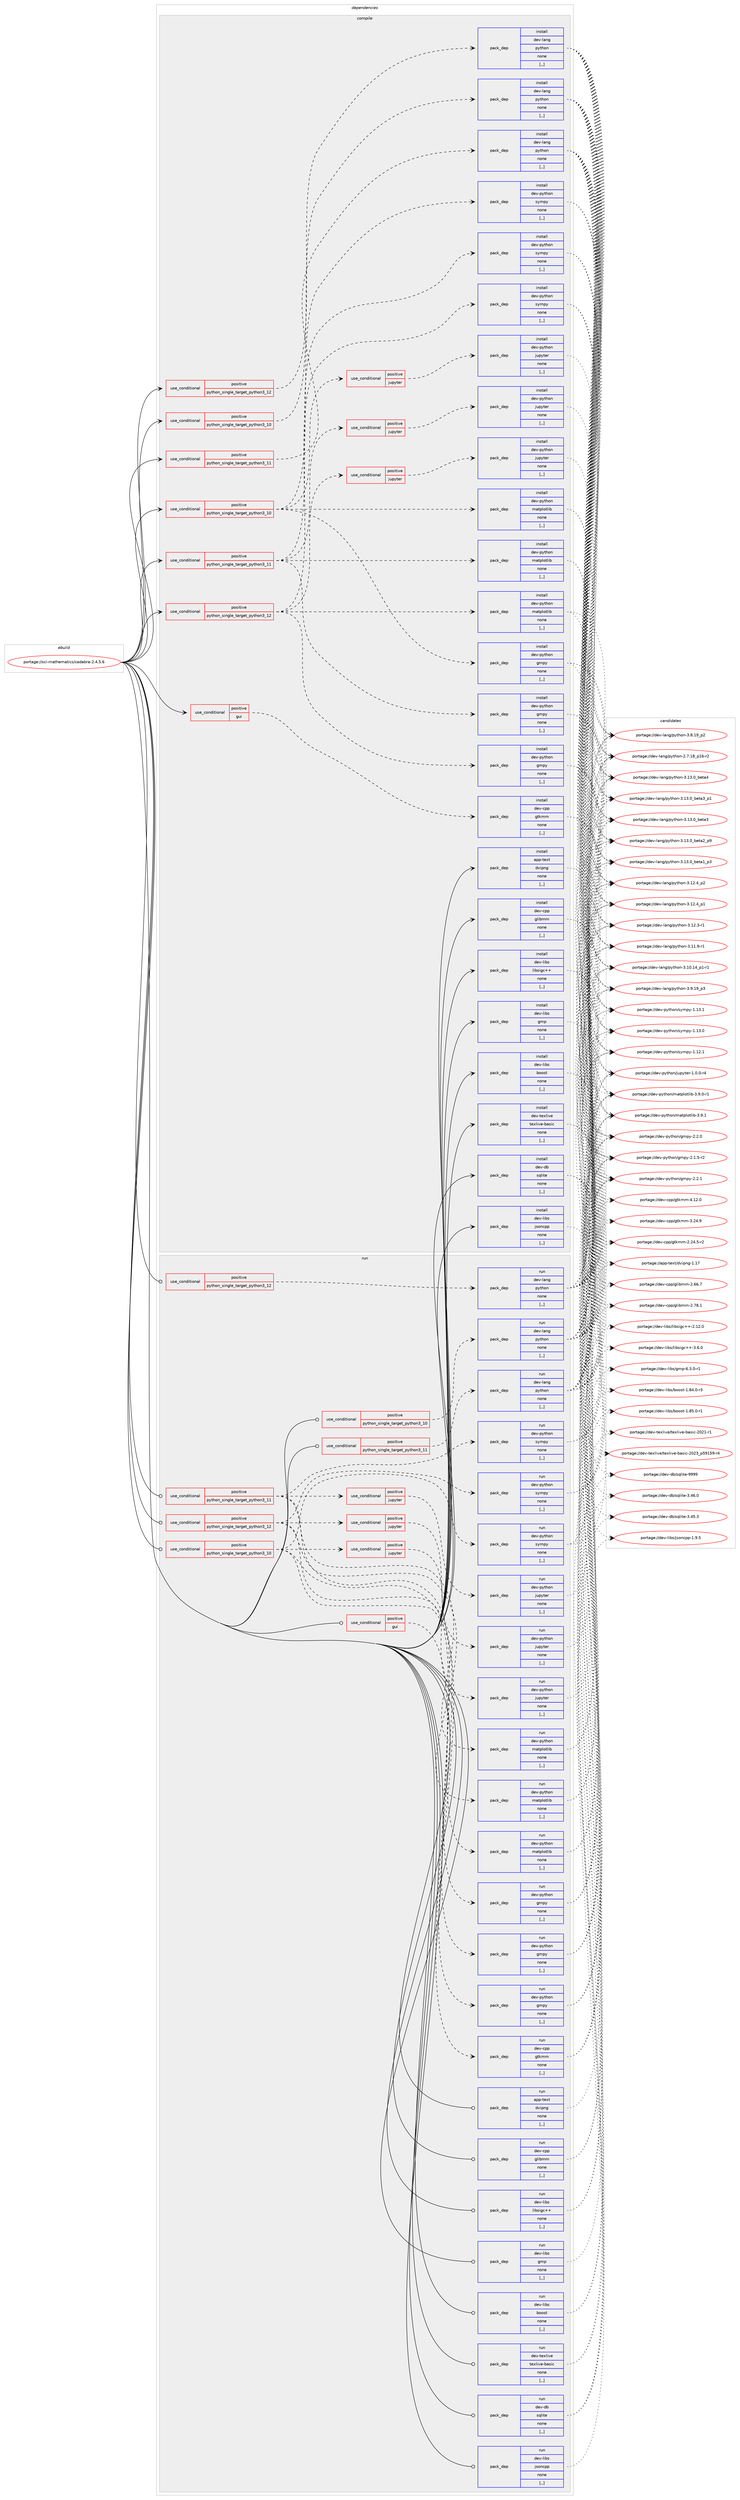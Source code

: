 digraph prolog {

# *************
# Graph options
# *************

newrank=true;
concentrate=true;
compound=true;
graph [rankdir=LR,fontname=Helvetica,fontsize=10,ranksep=1.5];#, ranksep=2.5, nodesep=0.2];
edge  [arrowhead=vee];
node  [fontname=Helvetica,fontsize=10];

# **********
# The ebuild
# **********

subgraph cluster_leftcol {
color=gray;
label=<<i>ebuild</i>>;
id [label="portage://sci-mathematics/cadabra-2.4.5.6", color=red, width=4, href="../sci-mathematics/cadabra-2.4.5.6.svg"];
}

# ****************
# The dependencies
# ****************

subgraph cluster_midcol {
color=gray;
label=<<i>dependencies</i>>;
subgraph cluster_compile {
fillcolor="#eeeeee";
style=filled;
label=<<i>compile</i>>;
subgraph cond108150 {
dependency407735 [label=<<TABLE BORDER="0" CELLBORDER="1" CELLSPACING="0" CELLPADDING="4"><TR><TD ROWSPAN="3" CELLPADDING="10">use_conditional</TD></TR><TR><TD>positive</TD></TR><TR><TD>gui</TD></TR></TABLE>>, shape=none, color=red];
subgraph pack296711 {
dependency407736 [label=<<TABLE BORDER="0" CELLBORDER="1" CELLSPACING="0" CELLPADDING="4" WIDTH="220"><TR><TD ROWSPAN="6" CELLPADDING="30">pack_dep</TD></TR><TR><TD WIDTH="110">install</TD></TR><TR><TD>dev-cpp</TD></TR><TR><TD>gtkmm</TD></TR><TR><TD>none</TD></TR><TR><TD>[,,]</TD></TR></TABLE>>, shape=none, color=blue];
}
dependency407735:e -> dependency407736:w [weight=20,style="dashed",arrowhead="vee"];
}
id:e -> dependency407735:w [weight=20,style="solid",arrowhead="vee"];
subgraph cond108151 {
dependency407737 [label=<<TABLE BORDER="0" CELLBORDER="1" CELLSPACING="0" CELLPADDING="4"><TR><TD ROWSPAN="3" CELLPADDING="10">use_conditional</TD></TR><TR><TD>positive</TD></TR><TR><TD>python_single_target_python3_10</TD></TR></TABLE>>, shape=none, color=red];
subgraph pack296712 {
dependency407738 [label=<<TABLE BORDER="0" CELLBORDER="1" CELLSPACING="0" CELLPADDING="4" WIDTH="220"><TR><TD ROWSPAN="6" CELLPADDING="30">pack_dep</TD></TR><TR><TD WIDTH="110">install</TD></TR><TR><TD>dev-lang</TD></TR><TR><TD>python</TD></TR><TR><TD>none</TD></TR><TR><TD>[,,]</TD></TR></TABLE>>, shape=none, color=blue];
}
dependency407737:e -> dependency407738:w [weight=20,style="dashed",arrowhead="vee"];
}
id:e -> dependency407737:w [weight=20,style="solid",arrowhead="vee"];
subgraph cond108152 {
dependency407739 [label=<<TABLE BORDER="0" CELLBORDER="1" CELLSPACING="0" CELLPADDING="4"><TR><TD ROWSPAN="3" CELLPADDING="10">use_conditional</TD></TR><TR><TD>positive</TD></TR><TR><TD>python_single_target_python3_10</TD></TR></TABLE>>, shape=none, color=red];
subgraph pack296713 {
dependency407740 [label=<<TABLE BORDER="0" CELLBORDER="1" CELLSPACING="0" CELLPADDING="4" WIDTH="220"><TR><TD ROWSPAN="6" CELLPADDING="30">pack_dep</TD></TR><TR><TD WIDTH="110">install</TD></TR><TR><TD>dev-python</TD></TR><TR><TD>gmpy</TD></TR><TR><TD>none</TD></TR><TR><TD>[,,]</TD></TR></TABLE>>, shape=none, color=blue];
}
dependency407739:e -> dependency407740:w [weight=20,style="dashed",arrowhead="vee"];
subgraph pack296714 {
dependency407741 [label=<<TABLE BORDER="0" CELLBORDER="1" CELLSPACING="0" CELLPADDING="4" WIDTH="220"><TR><TD ROWSPAN="6" CELLPADDING="30">pack_dep</TD></TR><TR><TD WIDTH="110">install</TD></TR><TR><TD>dev-python</TD></TR><TR><TD>matplotlib</TD></TR><TR><TD>none</TD></TR><TR><TD>[,,]</TD></TR></TABLE>>, shape=none, color=blue];
}
dependency407739:e -> dependency407741:w [weight=20,style="dashed",arrowhead="vee"];
subgraph pack296715 {
dependency407742 [label=<<TABLE BORDER="0" CELLBORDER="1" CELLSPACING="0" CELLPADDING="4" WIDTH="220"><TR><TD ROWSPAN="6" CELLPADDING="30">pack_dep</TD></TR><TR><TD WIDTH="110">install</TD></TR><TR><TD>dev-python</TD></TR><TR><TD>sympy</TD></TR><TR><TD>none</TD></TR><TR><TD>[,,]</TD></TR></TABLE>>, shape=none, color=blue];
}
dependency407739:e -> dependency407742:w [weight=20,style="dashed",arrowhead="vee"];
subgraph cond108153 {
dependency407743 [label=<<TABLE BORDER="0" CELLBORDER="1" CELLSPACING="0" CELLPADDING="4"><TR><TD ROWSPAN="3" CELLPADDING="10">use_conditional</TD></TR><TR><TD>positive</TD></TR><TR><TD>jupyter</TD></TR></TABLE>>, shape=none, color=red];
subgraph pack296716 {
dependency407744 [label=<<TABLE BORDER="0" CELLBORDER="1" CELLSPACING="0" CELLPADDING="4" WIDTH="220"><TR><TD ROWSPAN="6" CELLPADDING="30">pack_dep</TD></TR><TR><TD WIDTH="110">install</TD></TR><TR><TD>dev-python</TD></TR><TR><TD>jupyter</TD></TR><TR><TD>none</TD></TR><TR><TD>[,,]</TD></TR></TABLE>>, shape=none, color=blue];
}
dependency407743:e -> dependency407744:w [weight=20,style="dashed",arrowhead="vee"];
}
dependency407739:e -> dependency407743:w [weight=20,style="dashed",arrowhead="vee"];
}
id:e -> dependency407739:w [weight=20,style="solid",arrowhead="vee"];
subgraph cond108154 {
dependency407745 [label=<<TABLE BORDER="0" CELLBORDER="1" CELLSPACING="0" CELLPADDING="4"><TR><TD ROWSPAN="3" CELLPADDING="10">use_conditional</TD></TR><TR><TD>positive</TD></TR><TR><TD>python_single_target_python3_11</TD></TR></TABLE>>, shape=none, color=red];
subgraph pack296717 {
dependency407746 [label=<<TABLE BORDER="0" CELLBORDER="1" CELLSPACING="0" CELLPADDING="4" WIDTH="220"><TR><TD ROWSPAN="6" CELLPADDING="30">pack_dep</TD></TR><TR><TD WIDTH="110">install</TD></TR><TR><TD>dev-lang</TD></TR><TR><TD>python</TD></TR><TR><TD>none</TD></TR><TR><TD>[,,]</TD></TR></TABLE>>, shape=none, color=blue];
}
dependency407745:e -> dependency407746:w [weight=20,style="dashed",arrowhead="vee"];
}
id:e -> dependency407745:w [weight=20,style="solid",arrowhead="vee"];
subgraph cond108155 {
dependency407747 [label=<<TABLE BORDER="0" CELLBORDER="1" CELLSPACING="0" CELLPADDING="4"><TR><TD ROWSPAN="3" CELLPADDING="10">use_conditional</TD></TR><TR><TD>positive</TD></TR><TR><TD>python_single_target_python3_11</TD></TR></TABLE>>, shape=none, color=red];
subgraph pack296718 {
dependency407748 [label=<<TABLE BORDER="0" CELLBORDER="1" CELLSPACING="0" CELLPADDING="4" WIDTH="220"><TR><TD ROWSPAN="6" CELLPADDING="30">pack_dep</TD></TR><TR><TD WIDTH="110">install</TD></TR><TR><TD>dev-python</TD></TR><TR><TD>gmpy</TD></TR><TR><TD>none</TD></TR><TR><TD>[,,]</TD></TR></TABLE>>, shape=none, color=blue];
}
dependency407747:e -> dependency407748:w [weight=20,style="dashed",arrowhead="vee"];
subgraph pack296719 {
dependency407749 [label=<<TABLE BORDER="0" CELLBORDER="1" CELLSPACING="0" CELLPADDING="4" WIDTH="220"><TR><TD ROWSPAN="6" CELLPADDING="30">pack_dep</TD></TR><TR><TD WIDTH="110">install</TD></TR><TR><TD>dev-python</TD></TR><TR><TD>matplotlib</TD></TR><TR><TD>none</TD></TR><TR><TD>[,,]</TD></TR></TABLE>>, shape=none, color=blue];
}
dependency407747:e -> dependency407749:w [weight=20,style="dashed",arrowhead="vee"];
subgraph pack296720 {
dependency407750 [label=<<TABLE BORDER="0" CELLBORDER="1" CELLSPACING="0" CELLPADDING="4" WIDTH="220"><TR><TD ROWSPAN="6" CELLPADDING="30">pack_dep</TD></TR><TR><TD WIDTH="110">install</TD></TR><TR><TD>dev-python</TD></TR><TR><TD>sympy</TD></TR><TR><TD>none</TD></TR><TR><TD>[,,]</TD></TR></TABLE>>, shape=none, color=blue];
}
dependency407747:e -> dependency407750:w [weight=20,style="dashed",arrowhead="vee"];
subgraph cond108156 {
dependency407751 [label=<<TABLE BORDER="0" CELLBORDER="1" CELLSPACING="0" CELLPADDING="4"><TR><TD ROWSPAN="3" CELLPADDING="10">use_conditional</TD></TR><TR><TD>positive</TD></TR><TR><TD>jupyter</TD></TR></TABLE>>, shape=none, color=red];
subgraph pack296721 {
dependency407752 [label=<<TABLE BORDER="0" CELLBORDER="1" CELLSPACING="0" CELLPADDING="4" WIDTH="220"><TR><TD ROWSPAN="6" CELLPADDING="30">pack_dep</TD></TR><TR><TD WIDTH="110">install</TD></TR><TR><TD>dev-python</TD></TR><TR><TD>jupyter</TD></TR><TR><TD>none</TD></TR><TR><TD>[,,]</TD></TR></TABLE>>, shape=none, color=blue];
}
dependency407751:e -> dependency407752:w [weight=20,style="dashed",arrowhead="vee"];
}
dependency407747:e -> dependency407751:w [weight=20,style="dashed",arrowhead="vee"];
}
id:e -> dependency407747:w [weight=20,style="solid",arrowhead="vee"];
subgraph cond108157 {
dependency407753 [label=<<TABLE BORDER="0" CELLBORDER="1" CELLSPACING="0" CELLPADDING="4"><TR><TD ROWSPAN="3" CELLPADDING="10">use_conditional</TD></TR><TR><TD>positive</TD></TR><TR><TD>python_single_target_python3_12</TD></TR></TABLE>>, shape=none, color=red];
subgraph pack296722 {
dependency407754 [label=<<TABLE BORDER="0" CELLBORDER="1" CELLSPACING="0" CELLPADDING="4" WIDTH="220"><TR><TD ROWSPAN="6" CELLPADDING="30">pack_dep</TD></TR><TR><TD WIDTH="110">install</TD></TR><TR><TD>dev-lang</TD></TR><TR><TD>python</TD></TR><TR><TD>none</TD></TR><TR><TD>[,,]</TD></TR></TABLE>>, shape=none, color=blue];
}
dependency407753:e -> dependency407754:w [weight=20,style="dashed",arrowhead="vee"];
}
id:e -> dependency407753:w [weight=20,style="solid",arrowhead="vee"];
subgraph cond108158 {
dependency407755 [label=<<TABLE BORDER="0" CELLBORDER="1" CELLSPACING="0" CELLPADDING="4"><TR><TD ROWSPAN="3" CELLPADDING="10">use_conditional</TD></TR><TR><TD>positive</TD></TR><TR><TD>python_single_target_python3_12</TD></TR></TABLE>>, shape=none, color=red];
subgraph pack296723 {
dependency407756 [label=<<TABLE BORDER="0" CELLBORDER="1" CELLSPACING="0" CELLPADDING="4" WIDTH="220"><TR><TD ROWSPAN="6" CELLPADDING="30">pack_dep</TD></TR><TR><TD WIDTH="110">install</TD></TR><TR><TD>dev-python</TD></TR><TR><TD>gmpy</TD></TR><TR><TD>none</TD></TR><TR><TD>[,,]</TD></TR></TABLE>>, shape=none, color=blue];
}
dependency407755:e -> dependency407756:w [weight=20,style="dashed",arrowhead="vee"];
subgraph pack296724 {
dependency407757 [label=<<TABLE BORDER="0" CELLBORDER="1" CELLSPACING="0" CELLPADDING="4" WIDTH="220"><TR><TD ROWSPAN="6" CELLPADDING="30">pack_dep</TD></TR><TR><TD WIDTH="110">install</TD></TR><TR><TD>dev-python</TD></TR><TR><TD>matplotlib</TD></TR><TR><TD>none</TD></TR><TR><TD>[,,]</TD></TR></TABLE>>, shape=none, color=blue];
}
dependency407755:e -> dependency407757:w [weight=20,style="dashed",arrowhead="vee"];
subgraph pack296725 {
dependency407758 [label=<<TABLE BORDER="0" CELLBORDER="1" CELLSPACING="0" CELLPADDING="4" WIDTH="220"><TR><TD ROWSPAN="6" CELLPADDING="30">pack_dep</TD></TR><TR><TD WIDTH="110">install</TD></TR><TR><TD>dev-python</TD></TR><TR><TD>sympy</TD></TR><TR><TD>none</TD></TR><TR><TD>[,,]</TD></TR></TABLE>>, shape=none, color=blue];
}
dependency407755:e -> dependency407758:w [weight=20,style="dashed",arrowhead="vee"];
subgraph cond108159 {
dependency407759 [label=<<TABLE BORDER="0" CELLBORDER="1" CELLSPACING="0" CELLPADDING="4"><TR><TD ROWSPAN="3" CELLPADDING="10">use_conditional</TD></TR><TR><TD>positive</TD></TR><TR><TD>jupyter</TD></TR></TABLE>>, shape=none, color=red];
subgraph pack296726 {
dependency407760 [label=<<TABLE BORDER="0" CELLBORDER="1" CELLSPACING="0" CELLPADDING="4" WIDTH="220"><TR><TD ROWSPAN="6" CELLPADDING="30">pack_dep</TD></TR><TR><TD WIDTH="110">install</TD></TR><TR><TD>dev-python</TD></TR><TR><TD>jupyter</TD></TR><TR><TD>none</TD></TR><TR><TD>[,,]</TD></TR></TABLE>>, shape=none, color=blue];
}
dependency407759:e -> dependency407760:w [weight=20,style="dashed",arrowhead="vee"];
}
dependency407755:e -> dependency407759:w [weight=20,style="dashed",arrowhead="vee"];
}
id:e -> dependency407755:w [weight=20,style="solid",arrowhead="vee"];
subgraph pack296727 {
dependency407761 [label=<<TABLE BORDER="0" CELLBORDER="1" CELLSPACING="0" CELLPADDING="4" WIDTH="220"><TR><TD ROWSPAN="6" CELLPADDING="30">pack_dep</TD></TR><TR><TD WIDTH="110">install</TD></TR><TR><TD>app-text</TD></TR><TR><TD>dvipng</TD></TR><TR><TD>none</TD></TR><TR><TD>[,,]</TD></TR></TABLE>>, shape=none, color=blue];
}
id:e -> dependency407761:w [weight=20,style="solid",arrowhead="vee"];
subgraph pack296728 {
dependency407762 [label=<<TABLE BORDER="0" CELLBORDER="1" CELLSPACING="0" CELLPADDING="4" WIDTH="220"><TR><TD ROWSPAN="6" CELLPADDING="30">pack_dep</TD></TR><TR><TD WIDTH="110">install</TD></TR><TR><TD>dev-cpp</TD></TR><TR><TD>glibmm</TD></TR><TR><TD>none</TD></TR><TR><TD>[,,]</TD></TR></TABLE>>, shape=none, color=blue];
}
id:e -> dependency407762:w [weight=20,style="solid",arrowhead="vee"];
subgraph pack296729 {
dependency407763 [label=<<TABLE BORDER="0" CELLBORDER="1" CELLSPACING="0" CELLPADDING="4" WIDTH="220"><TR><TD ROWSPAN="6" CELLPADDING="30">pack_dep</TD></TR><TR><TD WIDTH="110">install</TD></TR><TR><TD>dev-db</TD></TR><TR><TD>sqlite</TD></TR><TR><TD>none</TD></TR><TR><TD>[,,]</TD></TR></TABLE>>, shape=none, color=blue];
}
id:e -> dependency407763:w [weight=20,style="solid",arrowhead="vee"];
subgraph pack296730 {
dependency407764 [label=<<TABLE BORDER="0" CELLBORDER="1" CELLSPACING="0" CELLPADDING="4" WIDTH="220"><TR><TD ROWSPAN="6" CELLPADDING="30">pack_dep</TD></TR><TR><TD WIDTH="110">install</TD></TR><TR><TD>dev-libs</TD></TR><TR><TD>boost</TD></TR><TR><TD>none</TD></TR><TR><TD>[,,]</TD></TR></TABLE>>, shape=none, color=blue];
}
id:e -> dependency407764:w [weight=20,style="solid",arrowhead="vee"];
subgraph pack296731 {
dependency407765 [label=<<TABLE BORDER="0" CELLBORDER="1" CELLSPACING="0" CELLPADDING="4" WIDTH="220"><TR><TD ROWSPAN="6" CELLPADDING="30">pack_dep</TD></TR><TR><TD WIDTH="110">install</TD></TR><TR><TD>dev-libs</TD></TR><TR><TD>gmp</TD></TR><TR><TD>none</TD></TR><TR><TD>[,,]</TD></TR></TABLE>>, shape=none, color=blue];
}
id:e -> dependency407765:w [weight=20,style="solid",arrowhead="vee"];
subgraph pack296732 {
dependency407766 [label=<<TABLE BORDER="0" CELLBORDER="1" CELLSPACING="0" CELLPADDING="4" WIDTH="220"><TR><TD ROWSPAN="6" CELLPADDING="30">pack_dep</TD></TR><TR><TD WIDTH="110">install</TD></TR><TR><TD>dev-libs</TD></TR><TR><TD>jsoncpp</TD></TR><TR><TD>none</TD></TR><TR><TD>[,,]</TD></TR></TABLE>>, shape=none, color=blue];
}
id:e -> dependency407766:w [weight=20,style="solid",arrowhead="vee"];
subgraph pack296733 {
dependency407767 [label=<<TABLE BORDER="0" CELLBORDER="1" CELLSPACING="0" CELLPADDING="4" WIDTH="220"><TR><TD ROWSPAN="6" CELLPADDING="30">pack_dep</TD></TR><TR><TD WIDTH="110">install</TD></TR><TR><TD>dev-libs</TD></TR><TR><TD>libsigc++</TD></TR><TR><TD>none</TD></TR><TR><TD>[,,]</TD></TR></TABLE>>, shape=none, color=blue];
}
id:e -> dependency407767:w [weight=20,style="solid",arrowhead="vee"];
subgraph pack296734 {
dependency407768 [label=<<TABLE BORDER="0" CELLBORDER="1" CELLSPACING="0" CELLPADDING="4" WIDTH="220"><TR><TD ROWSPAN="6" CELLPADDING="30">pack_dep</TD></TR><TR><TD WIDTH="110">install</TD></TR><TR><TD>dev-texlive</TD></TR><TR><TD>texlive-basic</TD></TR><TR><TD>none</TD></TR><TR><TD>[,,]</TD></TR></TABLE>>, shape=none, color=blue];
}
id:e -> dependency407768:w [weight=20,style="solid",arrowhead="vee"];
}
subgraph cluster_compileandrun {
fillcolor="#eeeeee";
style=filled;
label=<<i>compile and run</i>>;
}
subgraph cluster_run {
fillcolor="#eeeeee";
style=filled;
label=<<i>run</i>>;
subgraph cond108160 {
dependency407769 [label=<<TABLE BORDER="0" CELLBORDER="1" CELLSPACING="0" CELLPADDING="4"><TR><TD ROWSPAN="3" CELLPADDING="10">use_conditional</TD></TR><TR><TD>positive</TD></TR><TR><TD>gui</TD></TR></TABLE>>, shape=none, color=red];
subgraph pack296735 {
dependency407770 [label=<<TABLE BORDER="0" CELLBORDER="1" CELLSPACING="0" CELLPADDING="4" WIDTH="220"><TR><TD ROWSPAN="6" CELLPADDING="30">pack_dep</TD></TR><TR><TD WIDTH="110">run</TD></TR><TR><TD>dev-cpp</TD></TR><TR><TD>gtkmm</TD></TR><TR><TD>none</TD></TR><TR><TD>[,,]</TD></TR></TABLE>>, shape=none, color=blue];
}
dependency407769:e -> dependency407770:w [weight=20,style="dashed",arrowhead="vee"];
}
id:e -> dependency407769:w [weight=20,style="solid",arrowhead="odot"];
subgraph cond108161 {
dependency407771 [label=<<TABLE BORDER="0" CELLBORDER="1" CELLSPACING="0" CELLPADDING="4"><TR><TD ROWSPAN="3" CELLPADDING="10">use_conditional</TD></TR><TR><TD>positive</TD></TR><TR><TD>python_single_target_python3_10</TD></TR></TABLE>>, shape=none, color=red];
subgraph pack296736 {
dependency407772 [label=<<TABLE BORDER="0" CELLBORDER="1" CELLSPACING="0" CELLPADDING="4" WIDTH="220"><TR><TD ROWSPAN="6" CELLPADDING="30">pack_dep</TD></TR><TR><TD WIDTH="110">run</TD></TR><TR><TD>dev-lang</TD></TR><TR><TD>python</TD></TR><TR><TD>none</TD></TR><TR><TD>[,,]</TD></TR></TABLE>>, shape=none, color=blue];
}
dependency407771:e -> dependency407772:w [weight=20,style="dashed",arrowhead="vee"];
}
id:e -> dependency407771:w [weight=20,style="solid",arrowhead="odot"];
subgraph cond108162 {
dependency407773 [label=<<TABLE BORDER="0" CELLBORDER="1" CELLSPACING="0" CELLPADDING="4"><TR><TD ROWSPAN="3" CELLPADDING="10">use_conditional</TD></TR><TR><TD>positive</TD></TR><TR><TD>python_single_target_python3_10</TD></TR></TABLE>>, shape=none, color=red];
subgraph pack296737 {
dependency407774 [label=<<TABLE BORDER="0" CELLBORDER="1" CELLSPACING="0" CELLPADDING="4" WIDTH="220"><TR><TD ROWSPAN="6" CELLPADDING="30">pack_dep</TD></TR><TR><TD WIDTH="110">run</TD></TR><TR><TD>dev-python</TD></TR><TR><TD>gmpy</TD></TR><TR><TD>none</TD></TR><TR><TD>[,,]</TD></TR></TABLE>>, shape=none, color=blue];
}
dependency407773:e -> dependency407774:w [weight=20,style="dashed",arrowhead="vee"];
subgraph pack296738 {
dependency407775 [label=<<TABLE BORDER="0" CELLBORDER="1" CELLSPACING="0" CELLPADDING="4" WIDTH="220"><TR><TD ROWSPAN="6" CELLPADDING="30">pack_dep</TD></TR><TR><TD WIDTH="110">run</TD></TR><TR><TD>dev-python</TD></TR><TR><TD>matplotlib</TD></TR><TR><TD>none</TD></TR><TR><TD>[,,]</TD></TR></TABLE>>, shape=none, color=blue];
}
dependency407773:e -> dependency407775:w [weight=20,style="dashed",arrowhead="vee"];
subgraph pack296739 {
dependency407776 [label=<<TABLE BORDER="0" CELLBORDER="1" CELLSPACING="0" CELLPADDING="4" WIDTH="220"><TR><TD ROWSPAN="6" CELLPADDING="30">pack_dep</TD></TR><TR><TD WIDTH="110">run</TD></TR><TR><TD>dev-python</TD></TR><TR><TD>sympy</TD></TR><TR><TD>none</TD></TR><TR><TD>[,,]</TD></TR></TABLE>>, shape=none, color=blue];
}
dependency407773:e -> dependency407776:w [weight=20,style="dashed",arrowhead="vee"];
subgraph cond108163 {
dependency407777 [label=<<TABLE BORDER="0" CELLBORDER="1" CELLSPACING="0" CELLPADDING="4"><TR><TD ROWSPAN="3" CELLPADDING="10">use_conditional</TD></TR><TR><TD>positive</TD></TR><TR><TD>jupyter</TD></TR></TABLE>>, shape=none, color=red];
subgraph pack296740 {
dependency407778 [label=<<TABLE BORDER="0" CELLBORDER="1" CELLSPACING="0" CELLPADDING="4" WIDTH="220"><TR><TD ROWSPAN="6" CELLPADDING="30">pack_dep</TD></TR><TR><TD WIDTH="110">run</TD></TR><TR><TD>dev-python</TD></TR><TR><TD>jupyter</TD></TR><TR><TD>none</TD></TR><TR><TD>[,,]</TD></TR></TABLE>>, shape=none, color=blue];
}
dependency407777:e -> dependency407778:w [weight=20,style="dashed",arrowhead="vee"];
}
dependency407773:e -> dependency407777:w [weight=20,style="dashed",arrowhead="vee"];
}
id:e -> dependency407773:w [weight=20,style="solid",arrowhead="odot"];
subgraph cond108164 {
dependency407779 [label=<<TABLE BORDER="0" CELLBORDER="1" CELLSPACING="0" CELLPADDING="4"><TR><TD ROWSPAN="3" CELLPADDING="10">use_conditional</TD></TR><TR><TD>positive</TD></TR><TR><TD>python_single_target_python3_11</TD></TR></TABLE>>, shape=none, color=red];
subgraph pack296741 {
dependency407780 [label=<<TABLE BORDER="0" CELLBORDER="1" CELLSPACING="0" CELLPADDING="4" WIDTH="220"><TR><TD ROWSPAN="6" CELLPADDING="30">pack_dep</TD></TR><TR><TD WIDTH="110">run</TD></TR><TR><TD>dev-lang</TD></TR><TR><TD>python</TD></TR><TR><TD>none</TD></TR><TR><TD>[,,]</TD></TR></TABLE>>, shape=none, color=blue];
}
dependency407779:e -> dependency407780:w [weight=20,style="dashed",arrowhead="vee"];
}
id:e -> dependency407779:w [weight=20,style="solid",arrowhead="odot"];
subgraph cond108165 {
dependency407781 [label=<<TABLE BORDER="0" CELLBORDER="1" CELLSPACING="0" CELLPADDING="4"><TR><TD ROWSPAN="3" CELLPADDING="10">use_conditional</TD></TR><TR><TD>positive</TD></TR><TR><TD>python_single_target_python3_11</TD></TR></TABLE>>, shape=none, color=red];
subgraph pack296742 {
dependency407782 [label=<<TABLE BORDER="0" CELLBORDER="1" CELLSPACING="0" CELLPADDING="4" WIDTH="220"><TR><TD ROWSPAN="6" CELLPADDING="30">pack_dep</TD></TR><TR><TD WIDTH="110">run</TD></TR><TR><TD>dev-python</TD></TR><TR><TD>gmpy</TD></TR><TR><TD>none</TD></TR><TR><TD>[,,]</TD></TR></TABLE>>, shape=none, color=blue];
}
dependency407781:e -> dependency407782:w [weight=20,style="dashed",arrowhead="vee"];
subgraph pack296743 {
dependency407783 [label=<<TABLE BORDER="0" CELLBORDER="1" CELLSPACING="0" CELLPADDING="4" WIDTH="220"><TR><TD ROWSPAN="6" CELLPADDING="30">pack_dep</TD></TR><TR><TD WIDTH="110">run</TD></TR><TR><TD>dev-python</TD></TR><TR><TD>matplotlib</TD></TR><TR><TD>none</TD></TR><TR><TD>[,,]</TD></TR></TABLE>>, shape=none, color=blue];
}
dependency407781:e -> dependency407783:w [weight=20,style="dashed",arrowhead="vee"];
subgraph pack296744 {
dependency407784 [label=<<TABLE BORDER="0" CELLBORDER="1" CELLSPACING="0" CELLPADDING="4" WIDTH="220"><TR><TD ROWSPAN="6" CELLPADDING="30">pack_dep</TD></TR><TR><TD WIDTH="110">run</TD></TR><TR><TD>dev-python</TD></TR><TR><TD>sympy</TD></TR><TR><TD>none</TD></TR><TR><TD>[,,]</TD></TR></TABLE>>, shape=none, color=blue];
}
dependency407781:e -> dependency407784:w [weight=20,style="dashed",arrowhead="vee"];
subgraph cond108166 {
dependency407785 [label=<<TABLE BORDER="0" CELLBORDER="1" CELLSPACING="0" CELLPADDING="4"><TR><TD ROWSPAN="3" CELLPADDING="10">use_conditional</TD></TR><TR><TD>positive</TD></TR><TR><TD>jupyter</TD></TR></TABLE>>, shape=none, color=red];
subgraph pack296745 {
dependency407786 [label=<<TABLE BORDER="0" CELLBORDER="1" CELLSPACING="0" CELLPADDING="4" WIDTH="220"><TR><TD ROWSPAN="6" CELLPADDING="30">pack_dep</TD></TR><TR><TD WIDTH="110">run</TD></TR><TR><TD>dev-python</TD></TR><TR><TD>jupyter</TD></TR><TR><TD>none</TD></TR><TR><TD>[,,]</TD></TR></TABLE>>, shape=none, color=blue];
}
dependency407785:e -> dependency407786:w [weight=20,style="dashed",arrowhead="vee"];
}
dependency407781:e -> dependency407785:w [weight=20,style="dashed",arrowhead="vee"];
}
id:e -> dependency407781:w [weight=20,style="solid",arrowhead="odot"];
subgraph cond108167 {
dependency407787 [label=<<TABLE BORDER="0" CELLBORDER="1" CELLSPACING="0" CELLPADDING="4"><TR><TD ROWSPAN="3" CELLPADDING="10">use_conditional</TD></TR><TR><TD>positive</TD></TR><TR><TD>python_single_target_python3_12</TD></TR></TABLE>>, shape=none, color=red];
subgraph pack296746 {
dependency407788 [label=<<TABLE BORDER="0" CELLBORDER="1" CELLSPACING="0" CELLPADDING="4" WIDTH="220"><TR><TD ROWSPAN="6" CELLPADDING="30">pack_dep</TD></TR><TR><TD WIDTH="110">run</TD></TR><TR><TD>dev-lang</TD></TR><TR><TD>python</TD></TR><TR><TD>none</TD></TR><TR><TD>[,,]</TD></TR></TABLE>>, shape=none, color=blue];
}
dependency407787:e -> dependency407788:w [weight=20,style="dashed",arrowhead="vee"];
}
id:e -> dependency407787:w [weight=20,style="solid",arrowhead="odot"];
subgraph cond108168 {
dependency407789 [label=<<TABLE BORDER="0" CELLBORDER="1" CELLSPACING="0" CELLPADDING="4"><TR><TD ROWSPAN="3" CELLPADDING="10">use_conditional</TD></TR><TR><TD>positive</TD></TR><TR><TD>python_single_target_python3_12</TD></TR></TABLE>>, shape=none, color=red];
subgraph pack296747 {
dependency407790 [label=<<TABLE BORDER="0" CELLBORDER="1" CELLSPACING="0" CELLPADDING="4" WIDTH="220"><TR><TD ROWSPAN="6" CELLPADDING="30">pack_dep</TD></TR><TR><TD WIDTH="110">run</TD></TR><TR><TD>dev-python</TD></TR><TR><TD>gmpy</TD></TR><TR><TD>none</TD></TR><TR><TD>[,,]</TD></TR></TABLE>>, shape=none, color=blue];
}
dependency407789:e -> dependency407790:w [weight=20,style="dashed",arrowhead="vee"];
subgraph pack296748 {
dependency407791 [label=<<TABLE BORDER="0" CELLBORDER="1" CELLSPACING="0" CELLPADDING="4" WIDTH="220"><TR><TD ROWSPAN="6" CELLPADDING="30">pack_dep</TD></TR><TR><TD WIDTH="110">run</TD></TR><TR><TD>dev-python</TD></TR><TR><TD>matplotlib</TD></TR><TR><TD>none</TD></TR><TR><TD>[,,]</TD></TR></TABLE>>, shape=none, color=blue];
}
dependency407789:e -> dependency407791:w [weight=20,style="dashed",arrowhead="vee"];
subgraph pack296749 {
dependency407792 [label=<<TABLE BORDER="0" CELLBORDER="1" CELLSPACING="0" CELLPADDING="4" WIDTH="220"><TR><TD ROWSPAN="6" CELLPADDING="30">pack_dep</TD></TR><TR><TD WIDTH="110">run</TD></TR><TR><TD>dev-python</TD></TR><TR><TD>sympy</TD></TR><TR><TD>none</TD></TR><TR><TD>[,,]</TD></TR></TABLE>>, shape=none, color=blue];
}
dependency407789:e -> dependency407792:w [weight=20,style="dashed",arrowhead="vee"];
subgraph cond108169 {
dependency407793 [label=<<TABLE BORDER="0" CELLBORDER="1" CELLSPACING="0" CELLPADDING="4"><TR><TD ROWSPAN="3" CELLPADDING="10">use_conditional</TD></TR><TR><TD>positive</TD></TR><TR><TD>jupyter</TD></TR></TABLE>>, shape=none, color=red];
subgraph pack296750 {
dependency407794 [label=<<TABLE BORDER="0" CELLBORDER="1" CELLSPACING="0" CELLPADDING="4" WIDTH="220"><TR><TD ROWSPAN="6" CELLPADDING="30">pack_dep</TD></TR><TR><TD WIDTH="110">run</TD></TR><TR><TD>dev-python</TD></TR><TR><TD>jupyter</TD></TR><TR><TD>none</TD></TR><TR><TD>[,,]</TD></TR></TABLE>>, shape=none, color=blue];
}
dependency407793:e -> dependency407794:w [weight=20,style="dashed",arrowhead="vee"];
}
dependency407789:e -> dependency407793:w [weight=20,style="dashed",arrowhead="vee"];
}
id:e -> dependency407789:w [weight=20,style="solid",arrowhead="odot"];
subgraph pack296751 {
dependency407795 [label=<<TABLE BORDER="0" CELLBORDER="1" CELLSPACING="0" CELLPADDING="4" WIDTH="220"><TR><TD ROWSPAN="6" CELLPADDING="30">pack_dep</TD></TR><TR><TD WIDTH="110">run</TD></TR><TR><TD>app-text</TD></TR><TR><TD>dvipng</TD></TR><TR><TD>none</TD></TR><TR><TD>[,,]</TD></TR></TABLE>>, shape=none, color=blue];
}
id:e -> dependency407795:w [weight=20,style="solid",arrowhead="odot"];
subgraph pack296752 {
dependency407796 [label=<<TABLE BORDER="0" CELLBORDER="1" CELLSPACING="0" CELLPADDING="4" WIDTH="220"><TR><TD ROWSPAN="6" CELLPADDING="30">pack_dep</TD></TR><TR><TD WIDTH="110">run</TD></TR><TR><TD>dev-cpp</TD></TR><TR><TD>glibmm</TD></TR><TR><TD>none</TD></TR><TR><TD>[,,]</TD></TR></TABLE>>, shape=none, color=blue];
}
id:e -> dependency407796:w [weight=20,style="solid",arrowhead="odot"];
subgraph pack296753 {
dependency407797 [label=<<TABLE BORDER="0" CELLBORDER="1" CELLSPACING="0" CELLPADDING="4" WIDTH="220"><TR><TD ROWSPAN="6" CELLPADDING="30">pack_dep</TD></TR><TR><TD WIDTH="110">run</TD></TR><TR><TD>dev-db</TD></TR><TR><TD>sqlite</TD></TR><TR><TD>none</TD></TR><TR><TD>[,,]</TD></TR></TABLE>>, shape=none, color=blue];
}
id:e -> dependency407797:w [weight=20,style="solid",arrowhead="odot"];
subgraph pack296754 {
dependency407798 [label=<<TABLE BORDER="0" CELLBORDER="1" CELLSPACING="0" CELLPADDING="4" WIDTH="220"><TR><TD ROWSPAN="6" CELLPADDING="30">pack_dep</TD></TR><TR><TD WIDTH="110">run</TD></TR><TR><TD>dev-libs</TD></TR><TR><TD>boost</TD></TR><TR><TD>none</TD></TR><TR><TD>[,,]</TD></TR></TABLE>>, shape=none, color=blue];
}
id:e -> dependency407798:w [weight=20,style="solid",arrowhead="odot"];
subgraph pack296755 {
dependency407799 [label=<<TABLE BORDER="0" CELLBORDER="1" CELLSPACING="0" CELLPADDING="4" WIDTH="220"><TR><TD ROWSPAN="6" CELLPADDING="30">pack_dep</TD></TR><TR><TD WIDTH="110">run</TD></TR><TR><TD>dev-libs</TD></TR><TR><TD>gmp</TD></TR><TR><TD>none</TD></TR><TR><TD>[,,]</TD></TR></TABLE>>, shape=none, color=blue];
}
id:e -> dependency407799:w [weight=20,style="solid",arrowhead="odot"];
subgraph pack296756 {
dependency407800 [label=<<TABLE BORDER="0" CELLBORDER="1" CELLSPACING="0" CELLPADDING="4" WIDTH="220"><TR><TD ROWSPAN="6" CELLPADDING="30">pack_dep</TD></TR><TR><TD WIDTH="110">run</TD></TR><TR><TD>dev-libs</TD></TR><TR><TD>jsoncpp</TD></TR><TR><TD>none</TD></TR><TR><TD>[,,]</TD></TR></TABLE>>, shape=none, color=blue];
}
id:e -> dependency407800:w [weight=20,style="solid",arrowhead="odot"];
subgraph pack296757 {
dependency407801 [label=<<TABLE BORDER="0" CELLBORDER="1" CELLSPACING="0" CELLPADDING="4" WIDTH="220"><TR><TD ROWSPAN="6" CELLPADDING="30">pack_dep</TD></TR><TR><TD WIDTH="110">run</TD></TR><TR><TD>dev-libs</TD></TR><TR><TD>libsigc++</TD></TR><TR><TD>none</TD></TR><TR><TD>[,,]</TD></TR></TABLE>>, shape=none, color=blue];
}
id:e -> dependency407801:w [weight=20,style="solid",arrowhead="odot"];
subgraph pack296758 {
dependency407802 [label=<<TABLE BORDER="0" CELLBORDER="1" CELLSPACING="0" CELLPADDING="4" WIDTH="220"><TR><TD ROWSPAN="6" CELLPADDING="30">pack_dep</TD></TR><TR><TD WIDTH="110">run</TD></TR><TR><TD>dev-texlive</TD></TR><TR><TD>texlive-basic</TD></TR><TR><TD>none</TD></TR><TR><TD>[,,]</TD></TR></TABLE>>, shape=none, color=blue];
}
id:e -> dependency407802:w [weight=20,style="solid",arrowhead="odot"];
}
}

# **************
# The candidates
# **************

subgraph cluster_choices {
rank=same;
color=gray;
label=<<i>candidates</i>>;

subgraph choice296711 {
color=black;
nodesep=1;
choice10010111845991121124710311610710910945524649504648 [label="portage://dev-cpp/gtkmm-4.12.0", color=red, width=4,href="../dev-cpp/gtkmm-4.12.0.svg"];
choice10010111845991121124710311610710910945514650524657 [label="portage://dev-cpp/gtkmm-3.24.9", color=red, width=4,href="../dev-cpp/gtkmm-3.24.9.svg"];
choice100101118459911211247103116107109109455046505246534511450 [label="portage://dev-cpp/gtkmm-2.24.5-r2", color=red, width=4,href="../dev-cpp/gtkmm-2.24.5-r2.svg"];
dependency407736:e -> choice10010111845991121124710311610710910945524649504648:w [style=dotted,weight="100"];
dependency407736:e -> choice10010111845991121124710311610710910945514650524657:w [style=dotted,weight="100"];
dependency407736:e -> choice100101118459911211247103116107109109455046505246534511450:w [style=dotted,weight="100"];
}
subgraph choice296712 {
color=black;
nodesep=1;
choice1001011184510897110103471121211161041111104551464951464895981011169752 [label="portage://dev-lang/python-3.13.0_beta4", color=red, width=4,href="../dev-lang/python-3.13.0_beta4.svg"];
choice10010111845108971101034711212111610411111045514649514648959810111697519511249 [label="portage://dev-lang/python-3.13.0_beta3_p1", color=red, width=4,href="../dev-lang/python-3.13.0_beta3_p1.svg"];
choice1001011184510897110103471121211161041111104551464951464895981011169751 [label="portage://dev-lang/python-3.13.0_beta3", color=red, width=4,href="../dev-lang/python-3.13.0_beta3.svg"];
choice10010111845108971101034711212111610411111045514649514648959810111697509511257 [label="portage://dev-lang/python-3.13.0_beta2_p9", color=red, width=4,href="../dev-lang/python-3.13.0_beta2_p9.svg"];
choice10010111845108971101034711212111610411111045514649514648959810111697499511251 [label="portage://dev-lang/python-3.13.0_beta1_p3", color=red, width=4,href="../dev-lang/python-3.13.0_beta1_p3.svg"];
choice100101118451089711010347112121116104111110455146495046529511250 [label="portage://dev-lang/python-3.12.4_p2", color=red, width=4,href="../dev-lang/python-3.12.4_p2.svg"];
choice100101118451089711010347112121116104111110455146495046529511249 [label="portage://dev-lang/python-3.12.4_p1", color=red, width=4,href="../dev-lang/python-3.12.4_p1.svg"];
choice100101118451089711010347112121116104111110455146495046514511449 [label="portage://dev-lang/python-3.12.3-r1", color=red, width=4,href="../dev-lang/python-3.12.3-r1.svg"];
choice100101118451089711010347112121116104111110455146494946574511449 [label="portage://dev-lang/python-3.11.9-r1", color=red, width=4,href="../dev-lang/python-3.11.9-r1.svg"];
choice100101118451089711010347112121116104111110455146494846495295112494511449 [label="portage://dev-lang/python-3.10.14_p1-r1", color=red, width=4,href="../dev-lang/python-3.10.14_p1-r1.svg"];
choice100101118451089711010347112121116104111110455146574649579511251 [label="portage://dev-lang/python-3.9.19_p3", color=red, width=4,href="../dev-lang/python-3.9.19_p3.svg"];
choice100101118451089711010347112121116104111110455146564649579511250 [label="portage://dev-lang/python-3.8.19_p2", color=red, width=4,href="../dev-lang/python-3.8.19_p2.svg"];
choice100101118451089711010347112121116104111110455046554649569511249544511450 [label="portage://dev-lang/python-2.7.18_p16-r2", color=red, width=4,href="../dev-lang/python-2.7.18_p16-r2.svg"];
dependency407738:e -> choice1001011184510897110103471121211161041111104551464951464895981011169752:w [style=dotted,weight="100"];
dependency407738:e -> choice10010111845108971101034711212111610411111045514649514648959810111697519511249:w [style=dotted,weight="100"];
dependency407738:e -> choice1001011184510897110103471121211161041111104551464951464895981011169751:w [style=dotted,weight="100"];
dependency407738:e -> choice10010111845108971101034711212111610411111045514649514648959810111697509511257:w [style=dotted,weight="100"];
dependency407738:e -> choice10010111845108971101034711212111610411111045514649514648959810111697499511251:w [style=dotted,weight="100"];
dependency407738:e -> choice100101118451089711010347112121116104111110455146495046529511250:w [style=dotted,weight="100"];
dependency407738:e -> choice100101118451089711010347112121116104111110455146495046529511249:w [style=dotted,weight="100"];
dependency407738:e -> choice100101118451089711010347112121116104111110455146495046514511449:w [style=dotted,weight="100"];
dependency407738:e -> choice100101118451089711010347112121116104111110455146494946574511449:w [style=dotted,weight="100"];
dependency407738:e -> choice100101118451089711010347112121116104111110455146494846495295112494511449:w [style=dotted,weight="100"];
dependency407738:e -> choice100101118451089711010347112121116104111110455146574649579511251:w [style=dotted,weight="100"];
dependency407738:e -> choice100101118451089711010347112121116104111110455146564649579511250:w [style=dotted,weight="100"];
dependency407738:e -> choice100101118451089711010347112121116104111110455046554649569511249544511450:w [style=dotted,weight="100"];
}
subgraph choice296713 {
color=black;
nodesep=1;
choice1001011184511212111610411111047103109112121455046504649 [label="portage://dev-python/gmpy-2.2.1", color=red, width=4,href="../dev-python/gmpy-2.2.1.svg"];
choice1001011184511212111610411111047103109112121455046504648 [label="portage://dev-python/gmpy-2.2.0", color=red, width=4,href="../dev-python/gmpy-2.2.0.svg"];
choice10010111845112121116104111110471031091121214550464946534511450 [label="portage://dev-python/gmpy-2.1.5-r2", color=red, width=4,href="../dev-python/gmpy-2.1.5-r2.svg"];
dependency407740:e -> choice1001011184511212111610411111047103109112121455046504649:w [style=dotted,weight="100"];
dependency407740:e -> choice1001011184511212111610411111047103109112121455046504648:w [style=dotted,weight="100"];
dependency407740:e -> choice10010111845112121116104111110471031091121214550464946534511450:w [style=dotted,weight="100"];
}
subgraph choice296714 {
color=black;
nodesep=1;
choice10010111845112121116104111110471099711611210811111610810598455146574649 [label="portage://dev-python/matplotlib-3.9.1", color=red, width=4,href="../dev-python/matplotlib-3.9.1.svg"];
choice100101118451121211161041111104710997116112108111116108105984551465746484511449 [label="portage://dev-python/matplotlib-3.9.0-r1", color=red, width=4,href="../dev-python/matplotlib-3.9.0-r1.svg"];
dependency407741:e -> choice10010111845112121116104111110471099711611210811111610810598455146574649:w [style=dotted,weight="100"];
dependency407741:e -> choice100101118451121211161041111104710997116112108111116108105984551465746484511449:w [style=dotted,weight="100"];
}
subgraph choice296715 {
color=black;
nodesep=1;
choice100101118451121211161041111104711512110911212145494649514649 [label="portage://dev-python/sympy-1.13.1", color=red, width=4,href="../dev-python/sympy-1.13.1.svg"];
choice100101118451121211161041111104711512110911212145494649514648 [label="portage://dev-python/sympy-1.13.0", color=red, width=4,href="../dev-python/sympy-1.13.0.svg"];
choice100101118451121211161041111104711512110911212145494649504649 [label="portage://dev-python/sympy-1.12.1", color=red, width=4,href="../dev-python/sympy-1.12.1.svg"];
dependency407742:e -> choice100101118451121211161041111104711512110911212145494649514649:w [style=dotted,weight="100"];
dependency407742:e -> choice100101118451121211161041111104711512110911212145494649514648:w [style=dotted,weight="100"];
dependency407742:e -> choice100101118451121211161041111104711512110911212145494649504649:w [style=dotted,weight="100"];
}
subgraph choice296716 {
color=black;
nodesep=1;
choice10010111845112121116104111110471061171121211161011144549464846484511452 [label="portage://dev-python/jupyter-1.0.0-r4", color=red, width=4,href="../dev-python/jupyter-1.0.0-r4.svg"];
dependency407744:e -> choice10010111845112121116104111110471061171121211161011144549464846484511452:w [style=dotted,weight="100"];
}
subgraph choice296717 {
color=black;
nodesep=1;
choice1001011184510897110103471121211161041111104551464951464895981011169752 [label="portage://dev-lang/python-3.13.0_beta4", color=red, width=4,href="../dev-lang/python-3.13.0_beta4.svg"];
choice10010111845108971101034711212111610411111045514649514648959810111697519511249 [label="portage://dev-lang/python-3.13.0_beta3_p1", color=red, width=4,href="../dev-lang/python-3.13.0_beta3_p1.svg"];
choice1001011184510897110103471121211161041111104551464951464895981011169751 [label="portage://dev-lang/python-3.13.0_beta3", color=red, width=4,href="../dev-lang/python-3.13.0_beta3.svg"];
choice10010111845108971101034711212111610411111045514649514648959810111697509511257 [label="portage://dev-lang/python-3.13.0_beta2_p9", color=red, width=4,href="../dev-lang/python-3.13.0_beta2_p9.svg"];
choice10010111845108971101034711212111610411111045514649514648959810111697499511251 [label="portage://dev-lang/python-3.13.0_beta1_p3", color=red, width=4,href="../dev-lang/python-3.13.0_beta1_p3.svg"];
choice100101118451089711010347112121116104111110455146495046529511250 [label="portage://dev-lang/python-3.12.4_p2", color=red, width=4,href="../dev-lang/python-3.12.4_p2.svg"];
choice100101118451089711010347112121116104111110455146495046529511249 [label="portage://dev-lang/python-3.12.4_p1", color=red, width=4,href="../dev-lang/python-3.12.4_p1.svg"];
choice100101118451089711010347112121116104111110455146495046514511449 [label="portage://dev-lang/python-3.12.3-r1", color=red, width=4,href="../dev-lang/python-3.12.3-r1.svg"];
choice100101118451089711010347112121116104111110455146494946574511449 [label="portage://dev-lang/python-3.11.9-r1", color=red, width=4,href="../dev-lang/python-3.11.9-r1.svg"];
choice100101118451089711010347112121116104111110455146494846495295112494511449 [label="portage://dev-lang/python-3.10.14_p1-r1", color=red, width=4,href="../dev-lang/python-3.10.14_p1-r1.svg"];
choice100101118451089711010347112121116104111110455146574649579511251 [label="portage://dev-lang/python-3.9.19_p3", color=red, width=4,href="../dev-lang/python-3.9.19_p3.svg"];
choice100101118451089711010347112121116104111110455146564649579511250 [label="portage://dev-lang/python-3.8.19_p2", color=red, width=4,href="../dev-lang/python-3.8.19_p2.svg"];
choice100101118451089711010347112121116104111110455046554649569511249544511450 [label="portage://dev-lang/python-2.7.18_p16-r2", color=red, width=4,href="../dev-lang/python-2.7.18_p16-r2.svg"];
dependency407746:e -> choice1001011184510897110103471121211161041111104551464951464895981011169752:w [style=dotted,weight="100"];
dependency407746:e -> choice10010111845108971101034711212111610411111045514649514648959810111697519511249:w [style=dotted,weight="100"];
dependency407746:e -> choice1001011184510897110103471121211161041111104551464951464895981011169751:w [style=dotted,weight="100"];
dependency407746:e -> choice10010111845108971101034711212111610411111045514649514648959810111697509511257:w [style=dotted,weight="100"];
dependency407746:e -> choice10010111845108971101034711212111610411111045514649514648959810111697499511251:w [style=dotted,weight="100"];
dependency407746:e -> choice100101118451089711010347112121116104111110455146495046529511250:w [style=dotted,weight="100"];
dependency407746:e -> choice100101118451089711010347112121116104111110455146495046529511249:w [style=dotted,weight="100"];
dependency407746:e -> choice100101118451089711010347112121116104111110455146495046514511449:w [style=dotted,weight="100"];
dependency407746:e -> choice100101118451089711010347112121116104111110455146494946574511449:w [style=dotted,weight="100"];
dependency407746:e -> choice100101118451089711010347112121116104111110455146494846495295112494511449:w [style=dotted,weight="100"];
dependency407746:e -> choice100101118451089711010347112121116104111110455146574649579511251:w [style=dotted,weight="100"];
dependency407746:e -> choice100101118451089711010347112121116104111110455146564649579511250:w [style=dotted,weight="100"];
dependency407746:e -> choice100101118451089711010347112121116104111110455046554649569511249544511450:w [style=dotted,weight="100"];
}
subgraph choice296718 {
color=black;
nodesep=1;
choice1001011184511212111610411111047103109112121455046504649 [label="portage://dev-python/gmpy-2.2.1", color=red, width=4,href="../dev-python/gmpy-2.2.1.svg"];
choice1001011184511212111610411111047103109112121455046504648 [label="portage://dev-python/gmpy-2.2.0", color=red, width=4,href="../dev-python/gmpy-2.2.0.svg"];
choice10010111845112121116104111110471031091121214550464946534511450 [label="portage://dev-python/gmpy-2.1.5-r2", color=red, width=4,href="../dev-python/gmpy-2.1.5-r2.svg"];
dependency407748:e -> choice1001011184511212111610411111047103109112121455046504649:w [style=dotted,weight="100"];
dependency407748:e -> choice1001011184511212111610411111047103109112121455046504648:w [style=dotted,weight="100"];
dependency407748:e -> choice10010111845112121116104111110471031091121214550464946534511450:w [style=dotted,weight="100"];
}
subgraph choice296719 {
color=black;
nodesep=1;
choice10010111845112121116104111110471099711611210811111610810598455146574649 [label="portage://dev-python/matplotlib-3.9.1", color=red, width=4,href="../dev-python/matplotlib-3.9.1.svg"];
choice100101118451121211161041111104710997116112108111116108105984551465746484511449 [label="portage://dev-python/matplotlib-3.9.0-r1", color=red, width=4,href="../dev-python/matplotlib-3.9.0-r1.svg"];
dependency407749:e -> choice10010111845112121116104111110471099711611210811111610810598455146574649:w [style=dotted,weight="100"];
dependency407749:e -> choice100101118451121211161041111104710997116112108111116108105984551465746484511449:w [style=dotted,weight="100"];
}
subgraph choice296720 {
color=black;
nodesep=1;
choice100101118451121211161041111104711512110911212145494649514649 [label="portage://dev-python/sympy-1.13.1", color=red, width=4,href="../dev-python/sympy-1.13.1.svg"];
choice100101118451121211161041111104711512110911212145494649514648 [label="portage://dev-python/sympy-1.13.0", color=red, width=4,href="../dev-python/sympy-1.13.0.svg"];
choice100101118451121211161041111104711512110911212145494649504649 [label="portage://dev-python/sympy-1.12.1", color=red, width=4,href="../dev-python/sympy-1.12.1.svg"];
dependency407750:e -> choice100101118451121211161041111104711512110911212145494649514649:w [style=dotted,weight="100"];
dependency407750:e -> choice100101118451121211161041111104711512110911212145494649514648:w [style=dotted,weight="100"];
dependency407750:e -> choice100101118451121211161041111104711512110911212145494649504649:w [style=dotted,weight="100"];
}
subgraph choice296721 {
color=black;
nodesep=1;
choice10010111845112121116104111110471061171121211161011144549464846484511452 [label="portage://dev-python/jupyter-1.0.0-r4", color=red, width=4,href="../dev-python/jupyter-1.0.0-r4.svg"];
dependency407752:e -> choice10010111845112121116104111110471061171121211161011144549464846484511452:w [style=dotted,weight="100"];
}
subgraph choice296722 {
color=black;
nodesep=1;
choice1001011184510897110103471121211161041111104551464951464895981011169752 [label="portage://dev-lang/python-3.13.0_beta4", color=red, width=4,href="../dev-lang/python-3.13.0_beta4.svg"];
choice10010111845108971101034711212111610411111045514649514648959810111697519511249 [label="portage://dev-lang/python-3.13.0_beta3_p1", color=red, width=4,href="../dev-lang/python-3.13.0_beta3_p1.svg"];
choice1001011184510897110103471121211161041111104551464951464895981011169751 [label="portage://dev-lang/python-3.13.0_beta3", color=red, width=4,href="../dev-lang/python-3.13.0_beta3.svg"];
choice10010111845108971101034711212111610411111045514649514648959810111697509511257 [label="portage://dev-lang/python-3.13.0_beta2_p9", color=red, width=4,href="../dev-lang/python-3.13.0_beta2_p9.svg"];
choice10010111845108971101034711212111610411111045514649514648959810111697499511251 [label="portage://dev-lang/python-3.13.0_beta1_p3", color=red, width=4,href="../dev-lang/python-3.13.0_beta1_p3.svg"];
choice100101118451089711010347112121116104111110455146495046529511250 [label="portage://dev-lang/python-3.12.4_p2", color=red, width=4,href="../dev-lang/python-3.12.4_p2.svg"];
choice100101118451089711010347112121116104111110455146495046529511249 [label="portage://dev-lang/python-3.12.4_p1", color=red, width=4,href="../dev-lang/python-3.12.4_p1.svg"];
choice100101118451089711010347112121116104111110455146495046514511449 [label="portage://dev-lang/python-3.12.3-r1", color=red, width=4,href="../dev-lang/python-3.12.3-r1.svg"];
choice100101118451089711010347112121116104111110455146494946574511449 [label="portage://dev-lang/python-3.11.9-r1", color=red, width=4,href="../dev-lang/python-3.11.9-r1.svg"];
choice100101118451089711010347112121116104111110455146494846495295112494511449 [label="portage://dev-lang/python-3.10.14_p1-r1", color=red, width=4,href="../dev-lang/python-3.10.14_p1-r1.svg"];
choice100101118451089711010347112121116104111110455146574649579511251 [label="portage://dev-lang/python-3.9.19_p3", color=red, width=4,href="../dev-lang/python-3.9.19_p3.svg"];
choice100101118451089711010347112121116104111110455146564649579511250 [label="portage://dev-lang/python-3.8.19_p2", color=red, width=4,href="../dev-lang/python-3.8.19_p2.svg"];
choice100101118451089711010347112121116104111110455046554649569511249544511450 [label="portage://dev-lang/python-2.7.18_p16-r2", color=red, width=4,href="../dev-lang/python-2.7.18_p16-r2.svg"];
dependency407754:e -> choice1001011184510897110103471121211161041111104551464951464895981011169752:w [style=dotted,weight="100"];
dependency407754:e -> choice10010111845108971101034711212111610411111045514649514648959810111697519511249:w [style=dotted,weight="100"];
dependency407754:e -> choice1001011184510897110103471121211161041111104551464951464895981011169751:w [style=dotted,weight="100"];
dependency407754:e -> choice10010111845108971101034711212111610411111045514649514648959810111697509511257:w [style=dotted,weight="100"];
dependency407754:e -> choice10010111845108971101034711212111610411111045514649514648959810111697499511251:w [style=dotted,weight="100"];
dependency407754:e -> choice100101118451089711010347112121116104111110455146495046529511250:w [style=dotted,weight="100"];
dependency407754:e -> choice100101118451089711010347112121116104111110455146495046529511249:w [style=dotted,weight="100"];
dependency407754:e -> choice100101118451089711010347112121116104111110455146495046514511449:w [style=dotted,weight="100"];
dependency407754:e -> choice100101118451089711010347112121116104111110455146494946574511449:w [style=dotted,weight="100"];
dependency407754:e -> choice100101118451089711010347112121116104111110455146494846495295112494511449:w [style=dotted,weight="100"];
dependency407754:e -> choice100101118451089711010347112121116104111110455146574649579511251:w [style=dotted,weight="100"];
dependency407754:e -> choice100101118451089711010347112121116104111110455146564649579511250:w [style=dotted,weight="100"];
dependency407754:e -> choice100101118451089711010347112121116104111110455046554649569511249544511450:w [style=dotted,weight="100"];
}
subgraph choice296723 {
color=black;
nodesep=1;
choice1001011184511212111610411111047103109112121455046504649 [label="portage://dev-python/gmpy-2.2.1", color=red, width=4,href="../dev-python/gmpy-2.2.1.svg"];
choice1001011184511212111610411111047103109112121455046504648 [label="portage://dev-python/gmpy-2.2.0", color=red, width=4,href="../dev-python/gmpy-2.2.0.svg"];
choice10010111845112121116104111110471031091121214550464946534511450 [label="portage://dev-python/gmpy-2.1.5-r2", color=red, width=4,href="../dev-python/gmpy-2.1.5-r2.svg"];
dependency407756:e -> choice1001011184511212111610411111047103109112121455046504649:w [style=dotted,weight="100"];
dependency407756:e -> choice1001011184511212111610411111047103109112121455046504648:w [style=dotted,weight="100"];
dependency407756:e -> choice10010111845112121116104111110471031091121214550464946534511450:w [style=dotted,weight="100"];
}
subgraph choice296724 {
color=black;
nodesep=1;
choice10010111845112121116104111110471099711611210811111610810598455146574649 [label="portage://dev-python/matplotlib-3.9.1", color=red, width=4,href="../dev-python/matplotlib-3.9.1.svg"];
choice100101118451121211161041111104710997116112108111116108105984551465746484511449 [label="portage://dev-python/matplotlib-3.9.0-r1", color=red, width=4,href="../dev-python/matplotlib-3.9.0-r1.svg"];
dependency407757:e -> choice10010111845112121116104111110471099711611210811111610810598455146574649:w [style=dotted,weight="100"];
dependency407757:e -> choice100101118451121211161041111104710997116112108111116108105984551465746484511449:w [style=dotted,weight="100"];
}
subgraph choice296725 {
color=black;
nodesep=1;
choice100101118451121211161041111104711512110911212145494649514649 [label="portage://dev-python/sympy-1.13.1", color=red, width=4,href="../dev-python/sympy-1.13.1.svg"];
choice100101118451121211161041111104711512110911212145494649514648 [label="portage://dev-python/sympy-1.13.0", color=red, width=4,href="../dev-python/sympy-1.13.0.svg"];
choice100101118451121211161041111104711512110911212145494649504649 [label="portage://dev-python/sympy-1.12.1", color=red, width=4,href="../dev-python/sympy-1.12.1.svg"];
dependency407758:e -> choice100101118451121211161041111104711512110911212145494649514649:w [style=dotted,weight="100"];
dependency407758:e -> choice100101118451121211161041111104711512110911212145494649514648:w [style=dotted,weight="100"];
dependency407758:e -> choice100101118451121211161041111104711512110911212145494649504649:w [style=dotted,weight="100"];
}
subgraph choice296726 {
color=black;
nodesep=1;
choice10010111845112121116104111110471061171121211161011144549464846484511452 [label="portage://dev-python/jupyter-1.0.0-r4", color=red, width=4,href="../dev-python/jupyter-1.0.0-r4.svg"];
dependency407760:e -> choice10010111845112121116104111110471061171121211161011144549464846484511452:w [style=dotted,weight="100"];
}
subgraph choice296727 {
color=black;
nodesep=1;
choice9711211245116101120116471001181051121101034549464955 [label="portage://app-text/dvipng-1.17", color=red, width=4,href="../app-text/dvipng-1.17.svg"];
dependency407761:e -> choice9711211245116101120116471001181051121101034549464955:w [style=dotted,weight="100"];
}
subgraph choice296728 {
color=black;
nodesep=1;
choice1001011184599112112471031081059810910945504655564649 [label="portage://dev-cpp/glibmm-2.78.1", color=red, width=4,href="../dev-cpp/glibmm-2.78.1.svg"];
choice1001011184599112112471031081059810910945504654544655 [label="portage://dev-cpp/glibmm-2.66.7", color=red, width=4,href="../dev-cpp/glibmm-2.66.7.svg"];
dependency407762:e -> choice1001011184599112112471031081059810910945504655564649:w [style=dotted,weight="100"];
dependency407762:e -> choice1001011184599112112471031081059810910945504654544655:w [style=dotted,weight="100"];
}
subgraph choice296729 {
color=black;
nodesep=1;
choice1001011184510098471151131081051161014557575757 [label="portage://dev-db/sqlite-9999", color=red, width=4,href="../dev-db/sqlite-9999.svg"];
choice10010111845100984711511310810511610145514652544648 [label="portage://dev-db/sqlite-3.46.0", color=red, width=4,href="../dev-db/sqlite-3.46.0.svg"];
choice10010111845100984711511310810511610145514652534651 [label="portage://dev-db/sqlite-3.45.3", color=red, width=4,href="../dev-db/sqlite-3.45.3.svg"];
dependency407763:e -> choice1001011184510098471151131081051161014557575757:w [style=dotted,weight="100"];
dependency407763:e -> choice10010111845100984711511310810511610145514652544648:w [style=dotted,weight="100"];
dependency407763:e -> choice10010111845100984711511310810511610145514652534651:w [style=dotted,weight="100"];
}
subgraph choice296730 {
color=black;
nodesep=1;
choice10010111845108105981154798111111115116454946565346484511449 [label="portage://dev-libs/boost-1.85.0-r1", color=red, width=4,href="../dev-libs/boost-1.85.0-r1.svg"];
choice10010111845108105981154798111111115116454946565246484511451 [label="portage://dev-libs/boost-1.84.0-r3", color=red, width=4,href="../dev-libs/boost-1.84.0-r3.svg"];
dependency407764:e -> choice10010111845108105981154798111111115116454946565346484511449:w [style=dotted,weight="100"];
dependency407764:e -> choice10010111845108105981154798111111115116454946565246484511451:w [style=dotted,weight="100"];
}
subgraph choice296731 {
color=black;
nodesep=1;
choice1001011184510810598115471031091124554465146484511449 [label="portage://dev-libs/gmp-6.3.0-r1", color=red, width=4,href="../dev-libs/gmp-6.3.0-r1.svg"];
dependency407765:e -> choice1001011184510810598115471031091124554465146484511449:w [style=dotted,weight="100"];
}
subgraph choice296732 {
color=black;
nodesep=1;
choice10010111845108105981154710611511111099112112454946574653 [label="portage://dev-libs/jsoncpp-1.9.5", color=red, width=4,href="../dev-libs/jsoncpp-1.9.5.svg"];
dependency407766:e -> choice10010111845108105981154710611511111099112112454946574653:w [style=dotted,weight="100"];
}
subgraph choice296733 {
color=black;
nodesep=1;
choice10010111845108105981154710810598115105103994343455146544648 [label="portage://dev-libs/libsigc++-3.6.0", color=red, width=4,href="../dev-libs/libsigc++-3.6.0.svg"];
choice1001011184510810598115471081059811510510399434345504649504648 [label="portage://dev-libs/libsigc++-2.12.0", color=red, width=4,href="../dev-libs/libsigc++-2.12.0.svg"];
dependency407767:e -> choice10010111845108105981154710810598115105103994343455146544648:w [style=dotted,weight="100"];
dependency407767:e -> choice1001011184510810598115471081059811510510399434345504649504648:w [style=dotted,weight="100"];
}
subgraph choice296734 {
color=black;
nodesep=1;
choice10010111845116101120108105118101471161011201081051181014598971151059945504850519511253574953574511452 [label="portage://dev-texlive/texlive-basic-2023_p59159-r4", color=red, width=4,href="../dev-texlive/texlive-basic-2023_p59159-r4.svg"];
choice10010111845116101120108105118101471161011201081051181014598971151059945504850494511449 [label="portage://dev-texlive/texlive-basic-2021-r1", color=red, width=4,href="../dev-texlive/texlive-basic-2021-r1.svg"];
dependency407768:e -> choice10010111845116101120108105118101471161011201081051181014598971151059945504850519511253574953574511452:w [style=dotted,weight="100"];
dependency407768:e -> choice10010111845116101120108105118101471161011201081051181014598971151059945504850494511449:w [style=dotted,weight="100"];
}
subgraph choice296735 {
color=black;
nodesep=1;
choice10010111845991121124710311610710910945524649504648 [label="portage://dev-cpp/gtkmm-4.12.0", color=red, width=4,href="../dev-cpp/gtkmm-4.12.0.svg"];
choice10010111845991121124710311610710910945514650524657 [label="portage://dev-cpp/gtkmm-3.24.9", color=red, width=4,href="../dev-cpp/gtkmm-3.24.9.svg"];
choice100101118459911211247103116107109109455046505246534511450 [label="portage://dev-cpp/gtkmm-2.24.5-r2", color=red, width=4,href="../dev-cpp/gtkmm-2.24.5-r2.svg"];
dependency407770:e -> choice10010111845991121124710311610710910945524649504648:w [style=dotted,weight="100"];
dependency407770:e -> choice10010111845991121124710311610710910945514650524657:w [style=dotted,weight="100"];
dependency407770:e -> choice100101118459911211247103116107109109455046505246534511450:w [style=dotted,weight="100"];
}
subgraph choice296736 {
color=black;
nodesep=1;
choice1001011184510897110103471121211161041111104551464951464895981011169752 [label="portage://dev-lang/python-3.13.0_beta4", color=red, width=4,href="../dev-lang/python-3.13.0_beta4.svg"];
choice10010111845108971101034711212111610411111045514649514648959810111697519511249 [label="portage://dev-lang/python-3.13.0_beta3_p1", color=red, width=4,href="../dev-lang/python-3.13.0_beta3_p1.svg"];
choice1001011184510897110103471121211161041111104551464951464895981011169751 [label="portage://dev-lang/python-3.13.0_beta3", color=red, width=4,href="../dev-lang/python-3.13.0_beta3.svg"];
choice10010111845108971101034711212111610411111045514649514648959810111697509511257 [label="portage://dev-lang/python-3.13.0_beta2_p9", color=red, width=4,href="../dev-lang/python-3.13.0_beta2_p9.svg"];
choice10010111845108971101034711212111610411111045514649514648959810111697499511251 [label="portage://dev-lang/python-3.13.0_beta1_p3", color=red, width=4,href="../dev-lang/python-3.13.0_beta1_p3.svg"];
choice100101118451089711010347112121116104111110455146495046529511250 [label="portage://dev-lang/python-3.12.4_p2", color=red, width=4,href="../dev-lang/python-3.12.4_p2.svg"];
choice100101118451089711010347112121116104111110455146495046529511249 [label="portage://dev-lang/python-3.12.4_p1", color=red, width=4,href="../dev-lang/python-3.12.4_p1.svg"];
choice100101118451089711010347112121116104111110455146495046514511449 [label="portage://dev-lang/python-3.12.3-r1", color=red, width=4,href="../dev-lang/python-3.12.3-r1.svg"];
choice100101118451089711010347112121116104111110455146494946574511449 [label="portage://dev-lang/python-3.11.9-r1", color=red, width=4,href="../dev-lang/python-3.11.9-r1.svg"];
choice100101118451089711010347112121116104111110455146494846495295112494511449 [label="portage://dev-lang/python-3.10.14_p1-r1", color=red, width=4,href="../dev-lang/python-3.10.14_p1-r1.svg"];
choice100101118451089711010347112121116104111110455146574649579511251 [label="portage://dev-lang/python-3.9.19_p3", color=red, width=4,href="../dev-lang/python-3.9.19_p3.svg"];
choice100101118451089711010347112121116104111110455146564649579511250 [label="portage://dev-lang/python-3.8.19_p2", color=red, width=4,href="../dev-lang/python-3.8.19_p2.svg"];
choice100101118451089711010347112121116104111110455046554649569511249544511450 [label="portage://dev-lang/python-2.7.18_p16-r2", color=red, width=4,href="../dev-lang/python-2.7.18_p16-r2.svg"];
dependency407772:e -> choice1001011184510897110103471121211161041111104551464951464895981011169752:w [style=dotted,weight="100"];
dependency407772:e -> choice10010111845108971101034711212111610411111045514649514648959810111697519511249:w [style=dotted,weight="100"];
dependency407772:e -> choice1001011184510897110103471121211161041111104551464951464895981011169751:w [style=dotted,weight="100"];
dependency407772:e -> choice10010111845108971101034711212111610411111045514649514648959810111697509511257:w [style=dotted,weight="100"];
dependency407772:e -> choice10010111845108971101034711212111610411111045514649514648959810111697499511251:w [style=dotted,weight="100"];
dependency407772:e -> choice100101118451089711010347112121116104111110455146495046529511250:w [style=dotted,weight="100"];
dependency407772:e -> choice100101118451089711010347112121116104111110455146495046529511249:w [style=dotted,weight="100"];
dependency407772:e -> choice100101118451089711010347112121116104111110455146495046514511449:w [style=dotted,weight="100"];
dependency407772:e -> choice100101118451089711010347112121116104111110455146494946574511449:w [style=dotted,weight="100"];
dependency407772:e -> choice100101118451089711010347112121116104111110455146494846495295112494511449:w [style=dotted,weight="100"];
dependency407772:e -> choice100101118451089711010347112121116104111110455146574649579511251:w [style=dotted,weight="100"];
dependency407772:e -> choice100101118451089711010347112121116104111110455146564649579511250:w [style=dotted,weight="100"];
dependency407772:e -> choice100101118451089711010347112121116104111110455046554649569511249544511450:w [style=dotted,weight="100"];
}
subgraph choice296737 {
color=black;
nodesep=1;
choice1001011184511212111610411111047103109112121455046504649 [label="portage://dev-python/gmpy-2.2.1", color=red, width=4,href="../dev-python/gmpy-2.2.1.svg"];
choice1001011184511212111610411111047103109112121455046504648 [label="portage://dev-python/gmpy-2.2.0", color=red, width=4,href="../dev-python/gmpy-2.2.0.svg"];
choice10010111845112121116104111110471031091121214550464946534511450 [label="portage://dev-python/gmpy-2.1.5-r2", color=red, width=4,href="../dev-python/gmpy-2.1.5-r2.svg"];
dependency407774:e -> choice1001011184511212111610411111047103109112121455046504649:w [style=dotted,weight="100"];
dependency407774:e -> choice1001011184511212111610411111047103109112121455046504648:w [style=dotted,weight="100"];
dependency407774:e -> choice10010111845112121116104111110471031091121214550464946534511450:w [style=dotted,weight="100"];
}
subgraph choice296738 {
color=black;
nodesep=1;
choice10010111845112121116104111110471099711611210811111610810598455146574649 [label="portage://dev-python/matplotlib-3.9.1", color=red, width=4,href="../dev-python/matplotlib-3.9.1.svg"];
choice100101118451121211161041111104710997116112108111116108105984551465746484511449 [label="portage://dev-python/matplotlib-3.9.0-r1", color=red, width=4,href="../dev-python/matplotlib-3.9.0-r1.svg"];
dependency407775:e -> choice10010111845112121116104111110471099711611210811111610810598455146574649:w [style=dotted,weight="100"];
dependency407775:e -> choice100101118451121211161041111104710997116112108111116108105984551465746484511449:w [style=dotted,weight="100"];
}
subgraph choice296739 {
color=black;
nodesep=1;
choice100101118451121211161041111104711512110911212145494649514649 [label="portage://dev-python/sympy-1.13.1", color=red, width=4,href="../dev-python/sympy-1.13.1.svg"];
choice100101118451121211161041111104711512110911212145494649514648 [label="portage://dev-python/sympy-1.13.0", color=red, width=4,href="../dev-python/sympy-1.13.0.svg"];
choice100101118451121211161041111104711512110911212145494649504649 [label="portage://dev-python/sympy-1.12.1", color=red, width=4,href="../dev-python/sympy-1.12.1.svg"];
dependency407776:e -> choice100101118451121211161041111104711512110911212145494649514649:w [style=dotted,weight="100"];
dependency407776:e -> choice100101118451121211161041111104711512110911212145494649514648:w [style=dotted,weight="100"];
dependency407776:e -> choice100101118451121211161041111104711512110911212145494649504649:w [style=dotted,weight="100"];
}
subgraph choice296740 {
color=black;
nodesep=1;
choice10010111845112121116104111110471061171121211161011144549464846484511452 [label="portage://dev-python/jupyter-1.0.0-r4", color=red, width=4,href="../dev-python/jupyter-1.0.0-r4.svg"];
dependency407778:e -> choice10010111845112121116104111110471061171121211161011144549464846484511452:w [style=dotted,weight="100"];
}
subgraph choice296741 {
color=black;
nodesep=1;
choice1001011184510897110103471121211161041111104551464951464895981011169752 [label="portage://dev-lang/python-3.13.0_beta4", color=red, width=4,href="../dev-lang/python-3.13.0_beta4.svg"];
choice10010111845108971101034711212111610411111045514649514648959810111697519511249 [label="portage://dev-lang/python-3.13.0_beta3_p1", color=red, width=4,href="../dev-lang/python-3.13.0_beta3_p1.svg"];
choice1001011184510897110103471121211161041111104551464951464895981011169751 [label="portage://dev-lang/python-3.13.0_beta3", color=red, width=4,href="../dev-lang/python-3.13.0_beta3.svg"];
choice10010111845108971101034711212111610411111045514649514648959810111697509511257 [label="portage://dev-lang/python-3.13.0_beta2_p9", color=red, width=4,href="../dev-lang/python-3.13.0_beta2_p9.svg"];
choice10010111845108971101034711212111610411111045514649514648959810111697499511251 [label="portage://dev-lang/python-3.13.0_beta1_p3", color=red, width=4,href="../dev-lang/python-3.13.0_beta1_p3.svg"];
choice100101118451089711010347112121116104111110455146495046529511250 [label="portage://dev-lang/python-3.12.4_p2", color=red, width=4,href="../dev-lang/python-3.12.4_p2.svg"];
choice100101118451089711010347112121116104111110455146495046529511249 [label="portage://dev-lang/python-3.12.4_p1", color=red, width=4,href="../dev-lang/python-3.12.4_p1.svg"];
choice100101118451089711010347112121116104111110455146495046514511449 [label="portage://dev-lang/python-3.12.3-r1", color=red, width=4,href="../dev-lang/python-3.12.3-r1.svg"];
choice100101118451089711010347112121116104111110455146494946574511449 [label="portage://dev-lang/python-3.11.9-r1", color=red, width=4,href="../dev-lang/python-3.11.9-r1.svg"];
choice100101118451089711010347112121116104111110455146494846495295112494511449 [label="portage://dev-lang/python-3.10.14_p1-r1", color=red, width=4,href="../dev-lang/python-3.10.14_p1-r1.svg"];
choice100101118451089711010347112121116104111110455146574649579511251 [label="portage://dev-lang/python-3.9.19_p3", color=red, width=4,href="../dev-lang/python-3.9.19_p3.svg"];
choice100101118451089711010347112121116104111110455146564649579511250 [label="portage://dev-lang/python-3.8.19_p2", color=red, width=4,href="../dev-lang/python-3.8.19_p2.svg"];
choice100101118451089711010347112121116104111110455046554649569511249544511450 [label="portage://dev-lang/python-2.7.18_p16-r2", color=red, width=4,href="../dev-lang/python-2.7.18_p16-r2.svg"];
dependency407780:e -> choice1001011184510897110103471121211161041111104551464951464895981011169752:w [style=dotted,weight="100"];
dependency407780:e -> choice10010111845108971101034711212111610411111045514649514648959810111697519511249:w [style=dotted,weight="100"];
dependency407780:e -> choice1001011184510897110103471121211161041111104551464951464895981011169751:w [style=dotted,weight="100"];
dependency407780:e -> choice10010111845108971101034711212111610411111045514649514648959810111697509511257:w [style=dotted,weight="100"];
dependency407780:e -> choice10010111845108971101034711212111610411111045514649514648959810111697499511251:w [style=dotted,weight="100"];
dependency407780:e -> choice100101118451089711010347112121116104111110455146495046529511250:w [style=dotted,weight="100"];
dependency407780:e -> choice100101118451089711010347112121116104111110455146495046529511249:w [style=dotted,weight="100"];
dependency407780:e -> choice100101118451089711010347112121116104111110455146495046514511449:w [style=dotted,weight="100"];
dependency407780:e -> choice100101118451089711010347112121116104111110455146494946574511449:w [style=dotted,weight="100"];
dependency407780:e -> choice100101118451089711010347112121116104111110455146494846495295112494511449:w [style=dotted,weight="100"];
dependency407780:e -> choice100101118451089711010347112121116104111110455146574649579511251:w [style=dotted,weight="100"];
dependency407780:e -> choice100101118451089711010347112121116104111110455146564649579511250:w [style=dotted,weight="100"];
dependency407780:e -> choice100101118451089711010347112121116104111110455046554649569511249544511450:w [style=dotted,weight="100"];
}
subgraph choice296742 {
color=black;
nodesep=1;
choice1001011184511212111610411111047103109112121455046504649 [label="portage://dev-python/gmpy-2.2.1", color=red, width=4,href="../dev-python/gmpy-2.2.1.svg"];
choice1001011184511212111610411111047103109112121455046504648 [label="portage://dev-python/gmpy-2.2.0", color=red, width=4,href="../dev-python/gmpy-2.2.0.svg"];
choice10010111845112121116104111110471031091121214550464946534511450 [label="portage://dev-python/gmpy-2.1.5-r2", color=red, width=4,href="../dev-python/gmpy-2.1.5-r2.svg"];
dependency407782:e -> choice1001011184511212111610411111047103109112121455046504649:w [style=dotted,weight="100"];
dependency407782:e -> choice1001011184511212111610411111047103109112121455046504648:w [style=dotted,weight="100"];
dependency407782:e -> choice10010111845112121116104111110471031091121214550464946534511450:w [style=dotted,weight="100"];
}
subgraph choice296743 {
color=black;
nodesep=1;
choice10010111845112121116104111110471099711611210811111610810598455146574649 [label="portage://dev-python/matplotlib-3.9.1", color=red, width=4,href="../dev-python/matplotlib-3.9.1.svg"];
choice100101118451121211161041111104710997116112108111116108105984551465746484511449 [label="portage://dev-python/matplotlib-3.9.0-r1", color=red, width=4,href="../dev-python/matplotlib-3.9.0-r1.svg"];
dependency407783:e -> choice10010111845112121116104111110471099711611210811111610810598455146574649:w [style=dotted,weight="100"];
dependency407783:e -> choice100101118451121211161041111104710997116112108111116108105984551465746484511449:w [style=dotted,weight="100"];
}
subgraph choice296744 {
color=black;
nodesep=1;
choice100101118451121211161041111104711512110911212145494649514649 [label="portage://dev-python/sympy-1.13.1", color=red, width=4,href="../dev-python/sympy-1.13.1.svg"];
choice100101118451121211161041111104711512110911212145494649514648 [label="portage://dev-python/sympy-1.13.0", color=red, width=4,href="../dev-python/sympy-1.13.0.svg"];
choice100101118451121211161041111104711512110911212145494649504649 [label="portage://dev-python/sympy-1.12.1", color=red, width=4,href="../dev-python/sympy-1.12.1.svg"];
dependency407784:e -> choice100101118451121211161041111104711512110911212145494649514649:w [style=dotted,weight="100"];
dependency407784:e -> choice100101118451121211161041111104711512110911212145494649514648:w [style=dotted,weight="100"];
dependency407784:e -> choice100101118451121211161041111104711512110911212145494649504649:w [style=dotted,weight="100"];
}
subgraph choice296745 {
color=black;
nodesep=1;
choice10010111845112121116104111110471061171121211161011144549464846484511452 [label="portage://dev-python/jupyter-1.0.0-r4", color=red, width=4,href="../dev-python/jupyter-1.0.0-r4.svg"];
dependency407786:e -> choice10010111845112121116104111110471061171121211161011144549464846484511452:w [style=dotted,weight="100"];
}
subgraph choice296746 {
color=black;
nodesep=1;
choice1001011184510897110103471121211161041111104551464951464895981011169752 [label="portage://dev-lang/python-3.13.0_beta4", color=red, width=4,href="../dev-lang/python-3.13.0_beta4.svg"];
choice10010111845108971101034711212111610411111045514649514648959810111697519511249 [label="portage://dev-lang/python-3.13.0_beta3_p1", color=red, width=4,href="../dev-lang/python-3.13.0_beta3_p1.svg"];
choice1001011184510897110103471121211161041111104551464951464895981011169751 [label="portage://dev-lang/python-3.13.0_beta3", color=red, width=4,href="../dev-lang/python-3.13.0_beta3.svg"];
choice10010111845108971101034711212111610411111045514649514648959810111697509511257 [label="portage://dev-lang/python-3.13.0_beta2_p9", color=red, width=4,href="../dev-lang/python-3.13.0_beta2_p9.svg"];
choice10010111845108971101034711212111610411111045514649514648959810111697499511251 [label="portage://dev-lang/python-3.13.0_beta1_p3", color=red, width=4,href="../dev-lang/python-3.13.0_beta1_p3.svg"];
choice100101118451089711010347112121116104111110455146495046529511250 [label="portage://dev-lang/python-3.12.4_p2", color=red, width=4,href="../dev-lang/python-3.12.4_p2.svg"];
choice100101118451089711010347112121116104111110455146495046529511249 [label="portage://dev-lang/python-3.12.4_p1", color=red, width=4,href="../dev-lang/python-3.12.4_p1.svg"];
choice100101118451089711010347112121116104111110455146495046514511449 [label="portage://dev-lang/python-3.12.3-r1", color=red, width=4,href="../dev-lang/python-3.12.3-r1.svg"];
choice100101118451089711010347112121116104111110455146494946574511449 [label="portage://dev-lang/python-3.11.9-r1", color=red, width=4,href="../dev-lang/python-3.11.9-r1.svg"];
choice100101118451089711010347112121116104111110455146494846495295112494511449 [label="portage://dev-lang/python-3.10.14_p1-r1", color=red, width=4,href="../dev-lang/python-3.10.14_p1-r1.svg"];
choice100101118451089711010347112121116104111110455146574649579511251 [label="portage://dev-lang/python-3.9.19_p3", color=red, width=4,href="../dev-lang/python-3.9.19_p3.svg"];
choice100101118451089711010347112121116104111110455146564649579511250 [label="portage://dev-lang/python-3.8.19_p2", color=red, width=4,href="../dev-lang/python-3.8.19_p2.svg"];
choice100101118451089711010347112121116104111110455046554649569511249544511450 [label="portage://dev-lang/python-2.7.18_p16-r2", color=red, width=4,href="../dev-lang/python-2.7.18_p16-r2.svg"];
dependency407788:e -> choice1001011184510897110103471121211161041111104551464951464895981011169752:w [style=dotted,weight="100"];
dependency407788:e -> choice10010111845108971101034711212111610411111045514649514648959810111697519511249:w [style=dotted,weight="100"];
dependency407788:e -> choice1001011184510897110103471121211161041111104551464951464895981011169751:w [style=dotted,weight="100"];
dependency407788:e -> choice10010111845108971101034711212111610411111045514649514648959810111697509511257:w [style=dotted,weight="100"];
dependency407788:e -> choice10010111845108971101034711212111610411111045514649514648959810111697499511251:w [style=dotted,weight="100"];
dependency407788:e -> choice100101118451089711010347112121116104111110455146495046529511250:w [style=dotted,weight="100"];
dependency407788:e -> choice100101118451089711010347112121116104111110455146495046529511249:w [style=dotted,weight="100"];
dependency407788:e -> choice100101118451089711010347112121116104111110455146495046514511449:w [style=dotted,weight="100"];
dependency407788:e -> choice100101118451089711010347112121116104111110455146494946574511449:w [style=dotted,weight="100"];
dependency407788:e -> choice100101118451089711010347112121116104111110455146494846495295112494511449:w [style=dotted,weight="100"];
dependency407788:e -> choice100101118451089711010347112121116104111110455146574649579511251:w [style=dotted,weight="100"];
dependency407788:e -> choice100101118451089711010347112121116104111110455146564649579511250:w [style=dotted,weight="100"];
dependency407788:e -> choice100101118451089711010347112121116104111110455046554649569511249544511450:w [style=dotted,weight="100"];
}
subgraph choice296747 {
color=black;
nodesep=1;
choice1001011184511212111610411111047103109112121455046504649 [label="portage://dev-python/gmpy-2.2.1", color=red, width=4,href="../dev-python/gmpy-2.2.1.svg"];
choice1001011184511212111610411111047103109112121455046504648 [label="portage://dev-python/gmpy-2.2.0", color=red, width=4,href="../dev-python/gmpy-2.2.0.svg"];
choice10010111845112121116104111110471031091121214550464946534511450 [label="portage://dev-python/gmpy-2.1.5-r2", color=red, width=4,href="../dev-python/gmpy-2.1.5-r2.svg"];
dependency407790:e -> choice1001011184511212111610411111047103109112121455046504649:w [style=dotted,weight="100"];
dependency407790:e -> choice1001011184511212111610411111047103109112121455046504648:w [style=dotted,weight="100"];
dependency407790:e -> choice10010111845112121116104111110471031091121214550464946534511450:w [style=dotted,weight="100"];
}
subgraph choice296748 {
color=black;
nodesep=1;
choice10010111845112121116104111110471099711611210811111610810598455146574649 [label="portage://dev-python/matplotlib-3.9.1", color=red, width=4,href="../dev-python/matplotlib-3.9.1.svg"];
choice100101118451121211161041111104710997116112108111116108105984551465746484511449 [label="portage://dev-python/matplotlib-3.9.0-r1", color=red, width=4,href="../dev-python/matplotlib-3.9.0-r1.svg"];
dependency407791:e -> choice10010111845112121116104111110471099711611210811111610810598455146574649:w [style=dotted,weight="100"];
dependency407791:e -> choice100101118451121211161041111104710997116112108111116108105984551465746484511449:w [style=dotted,weight="100"];
}
subgraph choice296749 {
color=black;
nodesep=1;
choice100101118451121211161041111104711512110911212145494649514649 [label="portage://dev-python/sympy-1.13.1", color=red, width=4,href="../dev-python/sympy-1.13.1.svg"];
choice100101118451121211161041111104711512110911212145494649514648 [label="portage://dev-python/sympy-1.13.0", color=red, width=4,href="../dev-python/sympy-1.13.0.svg"];
choice100101118451121211161041111104711512110911212145494649504649 [label="portage://dev-python/sympy-1.12.1", color=red, width=4,href="../dev-python/sympy-1.12.1.svg"];
dependency407792:e -> choice100101118451121211161041111104711512110911212145494649514649:w [style=dotted,weight="100"];
dependency407792:e -> choice100101118451121211161041111104711512110911212145494649514648:w [style=dotted,weight="100"];
dependency407792:e -> choice100101118451121211161041111104711512110911212145494649504649:w [style=dotted,weight="100"];
}
subgraph choice296750 {
color=black;
nodesep=1;
choice10010111845112121116104111110471061171121211161011144549464846484511452 [label="portage://dev-python/jupyter-1.0.0-r4", color=red, width=4,href="../dev-python/jupyter-1.0.0-r4.svg"];
dependency407794:e -> choice10010111845112121116104111110471061171121211161011144549464846484511452:w [style=dotted,weight="100"];
}
subgraph choice296751 {
color=black;
nodesep=1;
choice9711211245116101120116471001181051121101034549464955 [label="portage://app-text/dvipng-1.17", color=red, width=4,href="../app-text/dvipng-1.17.svg"];
dependency407795:e -> choice9711211245116101120116471001181051121101034549464955:w [style=dotted,weight="100"];
}
subgraph choice296752 {
color=black;
nodesep=1;
choice1001011184599112112471031081059810910945504655564649 [label="portage://dev-cpp/glibmm-2.78.1", color=red, width=4,href="../dev-cpp/glibmm-2.78.1.svg"];
choice1001011184599112112471031081059810910945504654544655 [label="portage://dev-cpp/glibmm-2.66.7", color=red, width=4,href="../dev-cpp/glibmm-2.66.7.svg"];
dependency407796:e -> choice1001011184599112112471031081059810910945504655564649:w [style=dotted,weight="100"];
dependency407796:e -> choice1001011184599112112471031081059810910945504654544655:w [style=dotted,weight="100"];
}
subgraph choice296753 {
color=black;
nodesep=1;
choice1001011184510098471151131081051161014557575757 [label="portage://dev-db/sqlite-9999", color=red, width=4,href="../dev-db/sqlite-9999.svg"];
choice10010111845100984711511310810511610145514652544648 [label="portage://dev-db/sqlite-3.46.0", color=red, width=4,href="../dev-db/sqlite-3.46.0.svg"];
choice10010111845100984711511310810511610145514652534651 [label="portage://dev-db/sqlite-3.45.3", color=red, width=4,href="../dev-db/sqlite-3.45.3.svg"];
dependency407797:e -> choice1001011184510098471151131081051161014557575757:w [style=dotted,weight="100"];
dependency407797:e -> choice10010111845100984711511310810511610145514652544648:w [style=dotted,weight="100"];
dependency407797:e -> choice10010111845100984711511310810511610145514652534651:w [style=dotted,weight="100"];
}
subgraph choice296754 {
color=black;
nodesep=1;
choice10010111845108105981154798111111115116454946565346484511449 [label="portage://dev-libs/boost-1.85.0-r1", color=red, width=4,href="../dev-libs/boost-1.85.0-r1.svg"];
choice10010111845108105981154798111111115116454946565246484511451 [label="portage://dev-libs/boost-1.84.0-r3", color=red, width=4,href="../dev-libs/boost-1.84.0-r3.svg"];
dependency407798:e -> choice10010111845108105981154798111111115116454946565346484511449:w [style=dotted,weight="100"];
dependency407798:e -> choice10010111845108105981154798111111115116454946565246484511451:w [style=dotted,weight="100"];
}
subgraph choice296755 {
color=black;
nodesep=1;
choice1001011184510810598115471031091124554465146484511449 [label="portage://dev-libs/gmp-6.3.0-r1", color=red, width=4,href="../dev-libs/gmp-6.3.0-r1.svg"];
dependency407799:e -> choice1001011184510810598115471031091124554465146484511449:w [style=dotted,weight="100"];
}
subgraph choice296756 {
color=black;
nodesep=1;
choice10010111845108105981154710611511111099112112454946574653 [label="portage://dev-libs/jsoncpp-1.9.5", color=red, width=4,href="../dev-libs/jsoncpp-1.9.5.svg"];
dependency407800:e -> choice10010111845108105981154710611511111099112112454946574653:w [style=dotted,weight="100"];
}
subgraph choice296757 {
color=black;
nodesep=1;
choice10010111845108105981154710810598115105103994343455146544648 [label="portage://dev-libs/libsigc++-3.6.0", color=red, width=4,href="../dev-libs/libsigc++-3.6.0.svg"];
choice1001011184510810598115471081059811510510399434345504649504648 [label="portage://dev-libs/libsigc++-2.12.0", color=red, width=4,href="../dev-libs/libsigc++-2.12.0.svg"];
dependency407801:e -> choice10010111845108105981154710810598115105103994343455146544648:w [style=dotted,weight="100"];
dependency407801:e -> choice1001011184510810598115471081059811510510399434345504649504648:w [style=dotted,weight="100"];
}
subgraph choice296758 {
color=black;
nodesep=1;
choice10010111845116101120108105118101471161011201081051181014598971151059945504850519511253574953574511452 [label="portage://dev-texlive/texlive-basic-2023_p59159-r4", color=red, width=4,href="../dev-texlive/texlive-basic-2023_p59159-r4.svg"];
choice10010111845116101120108105118101471161011201081051181014598971151059945504850494511449 [label="portage://dev-texlive/texlive-basic-2021-r1", color=red, width=4,href="../dev-texlive/texlive-basic-2021-r1.svg"];
dependency407802:e -> choice10010111845116101120108105118101471161011201081051181014598971151059945504850519511253574953574511452:w [style=dotted,weight="100"];
dependency407802:e -> choice10010111845116101120108105118101471161011201081051181014598971151059945504850494511449:w [style=dotted,weight="100"];
}
}

}

